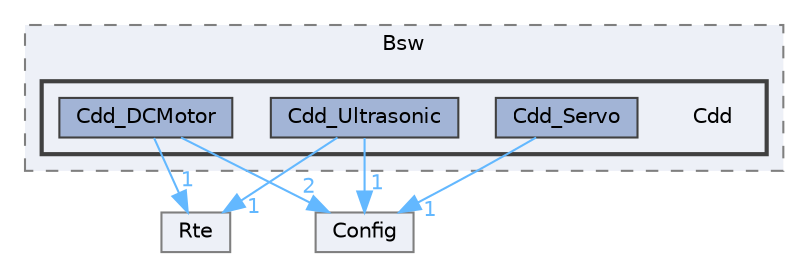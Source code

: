 digraph "Project/avProj/Bsw/Cdd"
{
 // LATEX_PDF_SIZE
  bgcolor="transparent";
  edge [fontname=Helvetica,fontsize=10,labelfontname=Helvetica,labelfontsize=10];
  node [fontname=Helvetica,fontsize=10,shape=box,height=0.2,width=0.4];
  compound=true
  subgraph clusterdir_049f93a99a76288d022dcf0077f4e815 {
    graph [ bgcolor="#edf0f7", pencolor="grey50", label="Bsw", fontname=Helvetica,fontsize=10 style="filled,dashed", URL="dir_049f93a99a76288d022dcf0077f4e815.html",tooltip=""]
  subgraph clusterdir_9bcb06401afdb3d36915892ca7404e33 {
    graph [ bgcolor="#edf0f7", pencolor="grey25", label="", fontname=Helvetica,fontsize=10 style="filled,bold", URL="dir_9bcb06401afdb3d36915892ca7404e33.html",tooltip=""]
    dir_9bcb06401afdb3d36915892ca7404e33 [shape=plaintext, label="Cdd"];
  dir_7ba7bad671a97483899628fe723439d8 [label="Cdd_DCMotor", fillcolor="#a2b4d6", color="grey25", style="filled", URL="dir_7ba7bad671a97483899628fe723439d8.html",tooltip=""];
  dir_a3e010f1a748770a83c20c156d66147d [label="Cdd_Servo", fillcolor="#a2b4d6", color="grey25", style="filled", URL="dir_a3e010f1a748770a83c20c156d66147d.html",tooltip=""];
  dir_267d216a66e40e63b186cb8849e5a774 [label="Cdd_Ultrasonic", fillcolor="#a2b4d6", color="grey25", style="filled", URL="dir_267d216a66e40e63b186cb8849e5a774.html",tooltip=""];
  }
  }
  dir_44ac158177b38012ded29e0bce1ce711 [label="Rte", fillcolor="#edf0f7", color="grey50", style="filled", URL="dir_44ac158177b38012ded29e0bce1ce711.html",tooltip=""];
  dir_6372c9833482547caa045621d154f9b9 [label="Config", fillcolor="#edf0f7", color="grey50", style="filled", URL="dir_6372c9833482547caa045621d154f9b9.html",tooltip=""];
  dir_7ba7bad671a97483899628fe723439d8->dir_44ac158177b38012ded29e0bce1ce711 [headlabel="1", labeldistance=1.5 headhref="dir_000017_000082.html" color="steelblue1" fontcolor="steelblue1"];
  dir_7ba7bad671a97483899628fe723439d8->dir_6372c9833482547caa045621d154f9b9 [headlabel="2", labeldistance=1.5 headhref="dir_000017_000024.html" color="steelblue1" fontcolor="steelblue1"];
  dir_a3e010f1a748770a83c20c156d66147d->dir_6372c9833482547caa045621d154f9b9 [headlabel="1", labeldistance=1.5 headhref="dir_000019_000024.html" color="steelblue1" fontcolor="steelblue1"];
  dir_267d216a66e40e63b186cb8849e5a774->dir_44ac158177b38012ded29e0bce1ce711 [headlabel="1", labeldistance=1.5 headhref="dir_000021_000082.html" color="steelblue1" fontcolor="steelblue1"];
  dir_267d216a66e40e63b186cb8849e5a774->dir_6372c9833482547caa045621d154f9b9 [headlabel="1", labeldistance=1.5 headhref="dir_000021_000024.html" color="steelblue1" fontcolor="steelblue1"];
}
